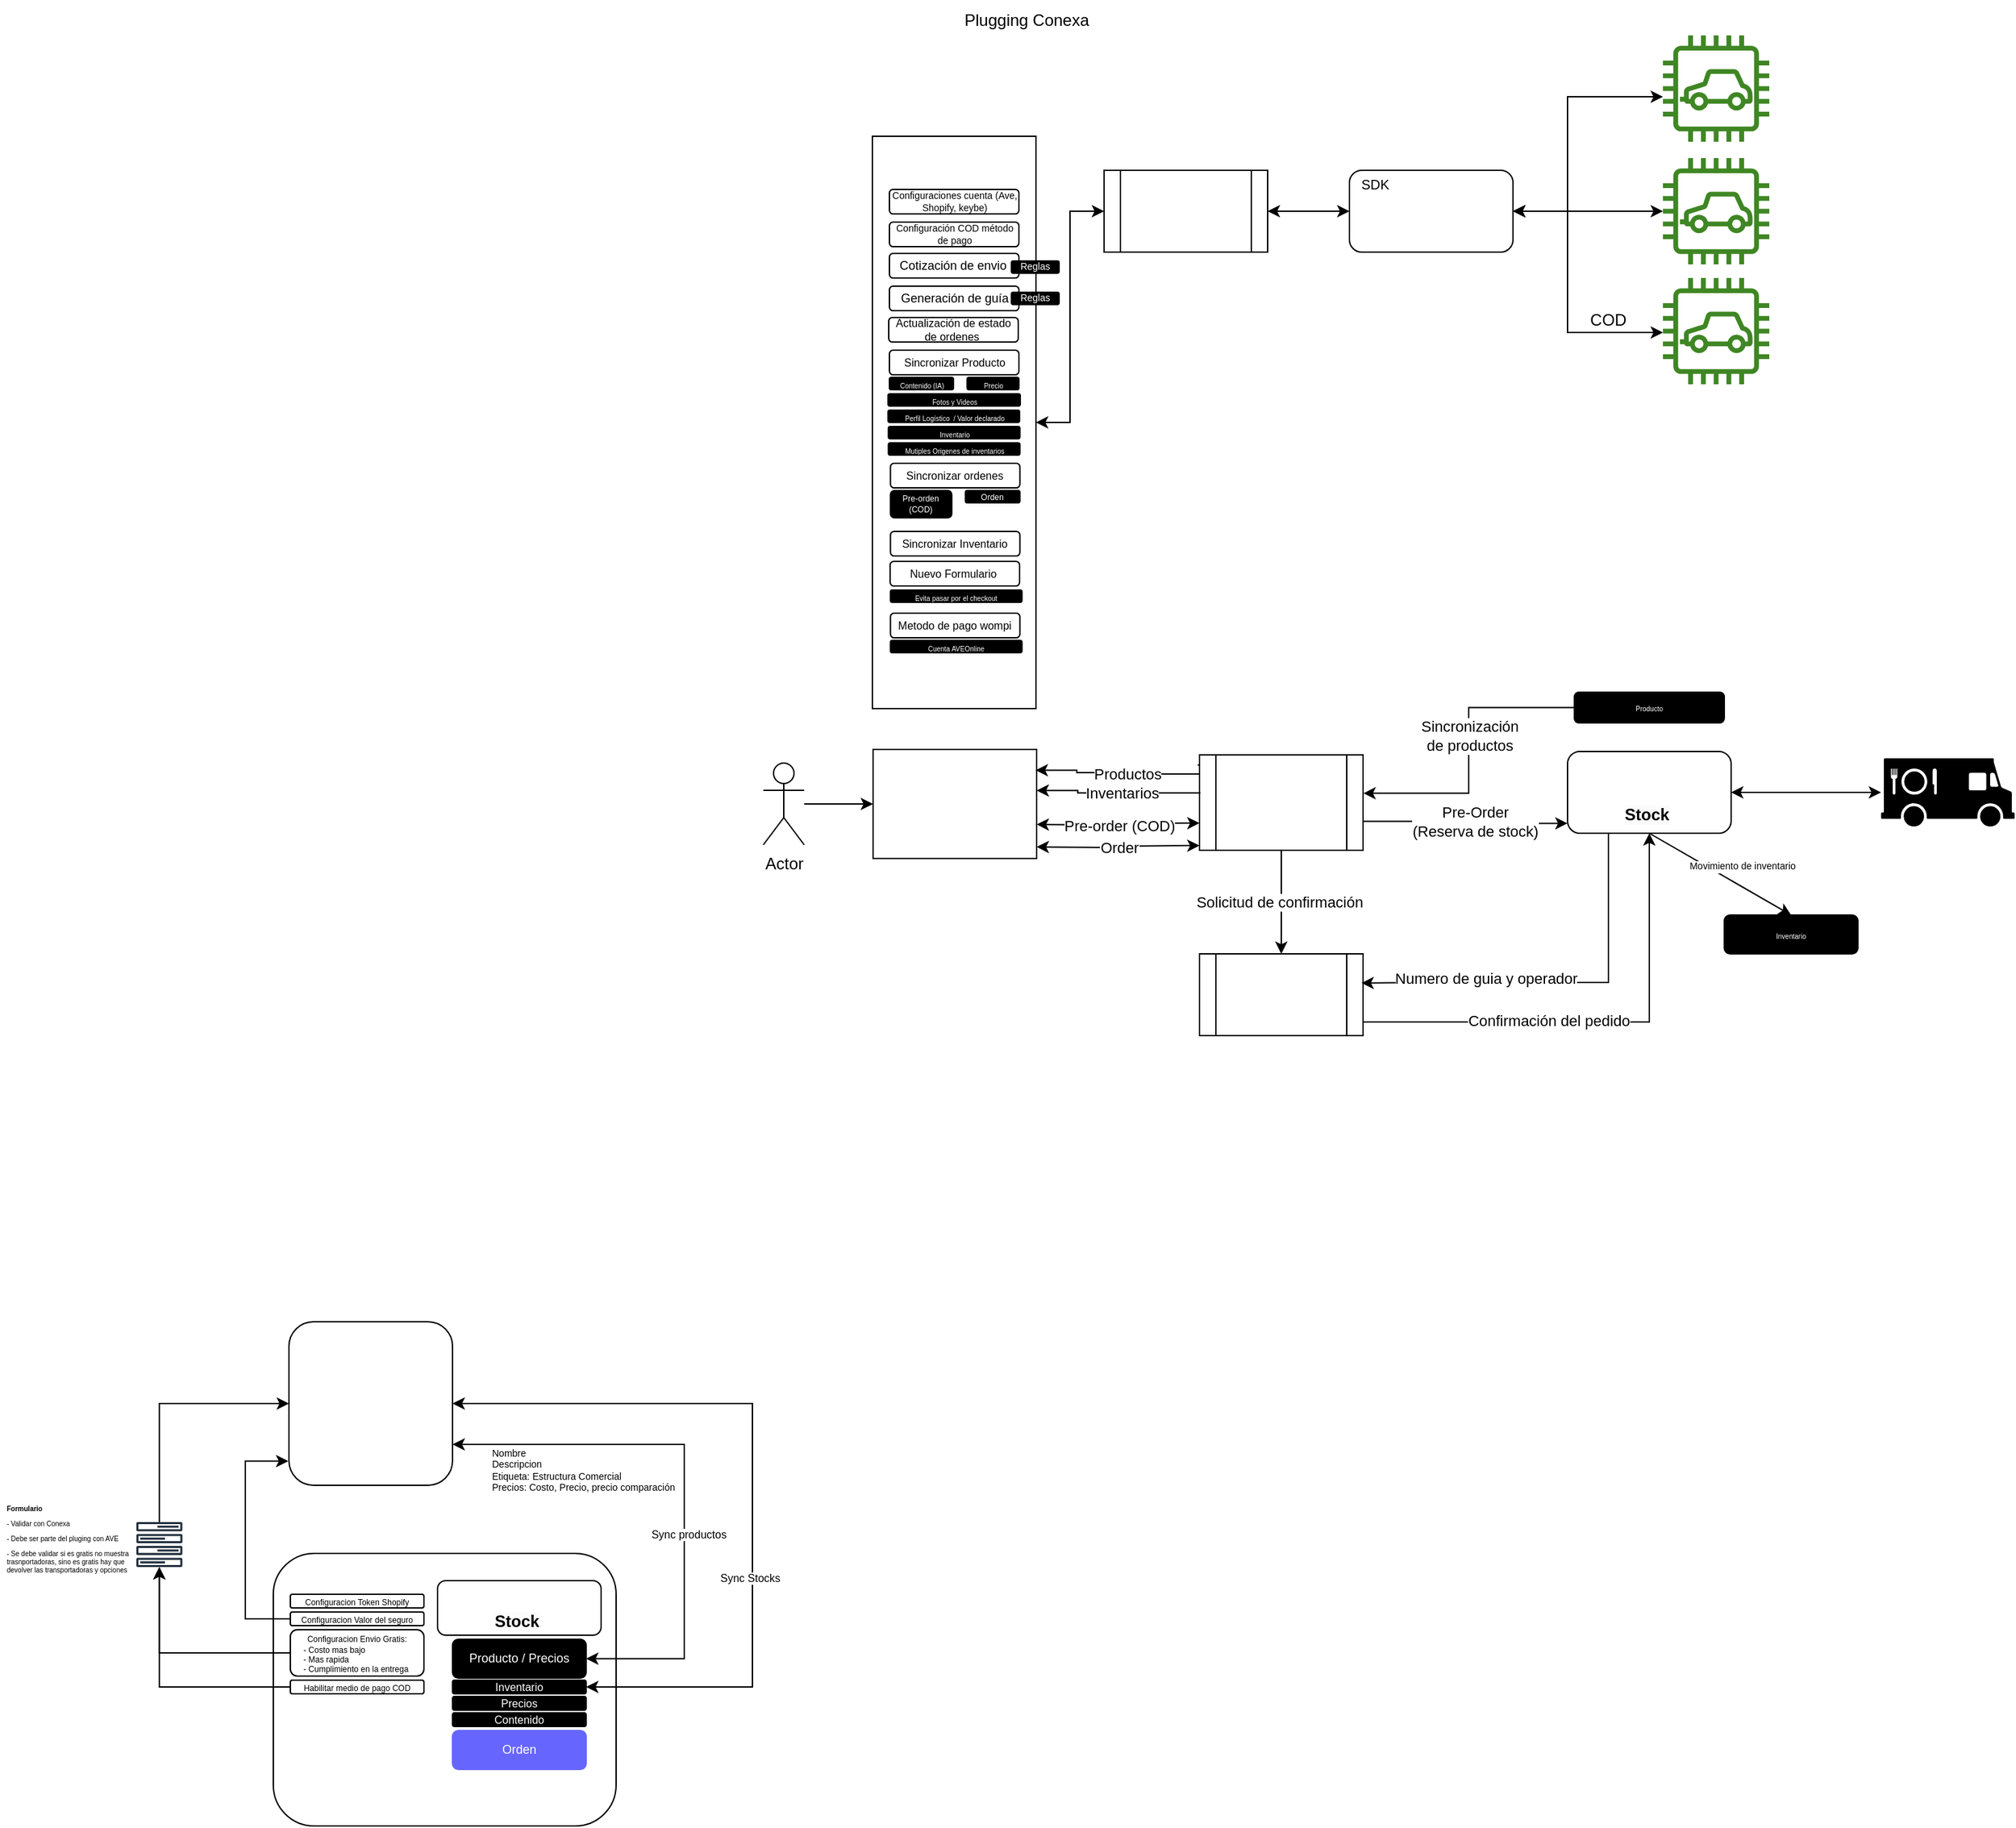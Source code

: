 <mxfile version="21.6.8" type="github">
  <diagram name="Page-1" id="Q9ZGOHgGkMbfIUr9nXr1">
    <mxGraphModel dx="1396" dy="263" grid="1" gridSize="10" guides="1" tooltips="1" connect="1" arrows="1" fold="1" page="1" pageScale="1" pageWidth="850" pageHeight="1100" math="0" shadow="0">
      <root>
        <mxCell id="0" />
        <mxCell id="1" parent="0" />
        <mxCell id="zMTsMB0zHSdHeJSyeKAR-20" value="" style="rounded=1;whiteSpace=wrap;html=1;fillColor=none;" vertex="1" parent="1">
          <mxGeometry x="-419.5" y="1170" width="251.5" height="200" as="geometry" />
        </mxCell>
        <mxCell id="zMTsMB0zHSdHeJSyeKAR-12" value="" style="rounded=1;whiteSpace=wrap;html=1;" vertex="1" parent="1">
          <mxGeometry x="-408" y="1000" width="120" height="120" as="geometry" />
        </mxCell>
        <mxCell id="BMyQcAAI0aIPcuT6iPED-1" value="Plugging Conexa&amp;nbsp;" style="text;html=1;strokeColor=none;fillColor=none;align=center;verticalAlign=middle;whiteSpace=wrap;rounded=0;" parent="1" vertex="1">
          <mxGeometry x="50" y="30" width="170" height="30" as="geometry" />
        </mxCell>
        <mxCell id="BMyQcAAI0aIPcuT6iPED-14" style="edgeStyle=orthogonalEdgeStyle;rounded=0;orthogonalLoop=1;jettySize=auto;html=1;startArrow=classic;startFill=1;" parent="1" source="BMyQcAAI0aIPcuT6iPED-7" target="BMyQcAAI0aIPcuT6iPED-10" edge="1">
          <mxGeometry relative="1" as="geometry">
            <Array as="points">
              <mxPoint x="530" y="185" />
              <mxPoint x="530" y="101" />
            </Array>
          </mxGeometry>
        </mxCell>
        <mxCell id="BMyQcAAI0aIPcuT6iPED-15" style="edgeStyle=orthogonalEdgeStyle;rounded=0;orthogonalLoop=1;jettySize=auto;html=1;exitX=1;exitY=0.5;exitDx=0;exitDy=0;startArrow=classic;startFill=1;" parent="1" source="BMyQcAAI0aIPcuT6iPED-7" target="BMyQcAAI0aIPcuT6iPED-11" edge="1">
          <mxGeometry relative="1" as="geometry">
            <mxPoint x="490" y="180.029" as="sourcePoint" />
          </mxGeometry>
        </mxCell>
        <mxCell id="BMyQcAAI0aIPcuT6iPED-16" style="edgeStyle=orthogonalEdgeStyle;rounded=0;orthogonalLoop=1;jettySize=auto;html=1;startArrow=classic;startFill=1;" parent="1" source="BMyQcAAI0aIPcuT6iPED-7" target="BMyQcAAI0aIPcuT6iPED-12" edge="1">
          <mxGeometry relative="1" as="geometry">
            <Array as="points">
              <mxPoint x="530" y="185" />
              <mxPoint x="530" y="274" />
            </Array>
          </mxGeometry>
        </mxCell>
        <mxCell id="BMyQcAAI0aIPcuT6iPED-10" value="" style="sketch=0;outlineConnect=0;fontColor=#232F3E;gradientColor=none;fillColor=#3F8624;strokeColor=none;dashed=0;verticalLabelPosition=bottom;verticalAlign=top;align=center;html=1;fontSize=12;fontStyle=0;aspect=fixed;pointerEvents=1;shape=mxgraph.aws4.car;" parent="1" vertex="1">
          <mxGeometry x="600" y="56" width="78" height="78" as="geometry" />
        </mxCell>
        <mxCell id="BMyQcAAI0aIPcuT6iPED-11" value="" style="sketch=0;outlineConnect=0;fontColor=#232F3E;gradientColor=none;fillColor=#3F8624;strokeColor=none;dashed=0;verticalLabelPosition=bottom;verticalAlign=top;align=center;html=1;fontSize=12;fontStyle=0;aspect=fixed;pointerEvents=1;shape=mxgraph.aws4.car;" parent="1" vertex="1">
          <mxGeometry x="600" y="146" width="78" height="78" as="geometry" />
        </mxCell>
        <mxCell id="BMyQcAAI0aIPcuT6iPED-12" value="" style="sketch=0;outlineConnect=0;fontColor=#232F3E;gradientColor=none;fillColor=#3F8624;strokeColor=none;dashed=0;verticalLabelPosition=bottom;verticalAlign=top;align=center;html=1;fontSize=12;fontStyle=0;aspect=fixed;pointerEvents=1;shape=mxgraph.aws4.car;" parent="1" vertex="1">
          <mxGeometry x="600" y="234" width="78" height="78" as="geometry" />
        </mxCell>
        <mxCell id="BMyQcAAI0aIPcuT6iPED-17" value="COD" style="text;html=1;strokeColor=none;fillColor=none;align=center;verticalAlign=middle;whiteSpace=wrap;rounded=0;" parent="1" vertex="1">
          <mxGeometry x="530" y="250" width="60" height="30" as="geometry" />
        </mxCell>
        <mxCell id="BMyQcAAI0aIPcuT6iPED-20" style="edgeStyle=orthogonalEdgeStyle;rounded=0;orthogonalLoop=1;jettySize=auto;html=1;entryX=0;entryY=0.5;entryDx=0;entryDy=0;startArrow=classic;startFill=1;" parent="1" source="BMyQcAAI0aIPcuT6iPED-18" target="BMyQcAAI0aIPcuT6iPED-7" edge="1">
          <mxGeometry relative="1" as="geometry" />
        </mxCell>
        <mxCell id="BMyQcAAI0aIPcuT6iPED-24" style="edgeStyle=orthogonalEdgeStyle;rounded=0;orthogonalLoop=1;jettySize=auto;html=1;entryX=0;entryY=0.5;entryDx=0;entryDy=0;startArrow=classic;startFill=1;" parent="1" source="BMyQcAAI0aIPcuT6iPED-22" target="BMyQcAAI0aIPcuT6iPED-18" edge="1">
          <mxGeometry relative="1" as="geometry" />
        </mxCell>
        <mxCell id="BMyQcAAI0aIPcuT6iPED-22" value="" style="rounded=0;whiteSpace=wrap;html=1;" parent="1" vertex="1">
          <mxGeometry x="20" y="130" width="120" height="420" as="geometry" />
        </mxCell>
        <mxCell id="BMyQcAAI0aIPcuT6iPED-23" value="" style="shape=image;verticalLabelPosition=bottom;labelBackgroundColor=default;verticalAlign=top;aspect=fixed;imageAspect=0;image=https://upload.wikimedia.org/wikipedia/commons/thumb/0/0e/Shopify_logo_2018.svg/2560px-Shopify_logo_2018.svg.png;" parent="1" vertex="1">
          <mxGeometry x="35" y="139.25" width="90" height="25.5" as="geometry" />
        </mxCell>
        <mxCell id="BMyQcAAI0aIPcuT6iPED-25" value="" style="group" parent="1" vertex="1" connectable="0">
          <mxGeometry x="190" y="155" width="120" height="60" as="geometry" />
        </mxCell>
        <mxCell id="BMyQcAAI0aIPcuT6iPED-18" value="" style="shape=process;whiteSpace=wrap;html=1;backgroundOutline=1;" parent="BMyQcAAI0aIPcuT6iPED-25" vertex="1">
          <mxGeometry width="120" height="60" as="geometry" />
        </mxCell>
        <mxCell id="BMyQcAAI0aIPcuT6iPED-19" value="" style="shape=image;verticalLabelPosition=bottom;labelBackgroundColor=default;verticalAlign=top;aspect=fixed;imageAspect=0;image=https://conexa.ai/meta-logo.jpg;clipPath=inset(21.97% 3.33% 22.61% 3.33%);" parent="BMyQcAAI0aIPcuT6iPED-25" vertex="1">
          <mxGeometry x="19.62" y="17.45" width="80.77" height="25.1" as="geometry" />
        </mxCell>
        <mxCell id="BMyQcAAI0aIPcuT6iPED-26" value="" style="group" parent="1" vertex="1" connectable="0">
          <mxGeometry x="370" y="155" width="120" height="60" as="geometry" />
        </mxCell>
        <mxCell id="BMyQcAAI0aIPcuT6iPED-7" value="" style="rounded=1;whiteSpace=wrap;html=1;" parent="BMyQcAAI0aIPcuT6iPED-26" vertex="1">
          <mxGeometry width="120" height="60" as="geometry" />
        </mxCell>
        <mxCell id="BMyQcAAI0aIPcuT6iPED-3" value="" style="shape=image;verticalLabelPosition=bottom;labelBackgroundColor=default;verticalAlign=top;aspect=fixed;imageAspect=0;image=https://aveonline.co/wp-content/uploads/2022/09/avecolor.png;" parent="BMyQcAAI0aIPcuT6iPED-26" vertex="1">
          <mxGeometry x="21.54" y="20" width="76.92" height="20" as="geometry" />
        </mxCell>
        <mxCell id="BMyQcAAI0aIPcuT6iPED-28" value="SDK" style="text;html=1;strokeColor=none;fillColor=none;align=center;verticalAlign=middle;whiteSpace=wrap;rounded=0;fontSize=10;" parent="BMyQcAAI0aIPcuT6iPED-26" vertex="1">
          <mxGeometry x="-1" y="5" width="40" height="10" as="geometry" />
        </mxCell>
        <mxCell id="BMyQcAAI0aIPcuT6iPED-27" value="Configuraciones cuenta (Ave, Shopify, keybe)" style="rounded=1;whiteSpace=wrap;html=1;fontSize=7;flipV=1;" parent="1" vertex="1">
          <mxGeometry x="32.5" y="169" width="95" height="18" as="geometry" />
        </mxCell>
        <mxCell id="BMyQcAAI0aIPcuT6iPED-30" value="Cotización de envio&amp;nbsp;" style="rounded=1;whiteSpace=wrap;html=1;fontSize=9;flipV=1;" parent="1" vertex="1">
          <mxGeometry x="32.5" y="216" width="95" height="18" as="geometry" />
        </mxCell>
        <mxCell id="BMyQcAAI0aIPcuT6iPED-31" value="Configuración COD método de pago" style="rounded=1;whiteSpace=wrap;html=1;fontSize=7;flipV=1;" parent="1" vertex="1">
          <mxGeometry x="32.5" y="193" width="95" height="18" as="geometry" />
        </mxCell>
        <mxCell id="BMyQcAAI0aIPcuT6iPED-32" value="Generación de guía" style="rounded=1;whiteSpace=wrap;html=1;fontSize=9;flipV=1;" parent="1" vertex="1">
          <mxGeometry x="32.5" y="240" width="95" height="18" as="geometry" />
        </mxCell>
        <mxCell id="BMyQcAAI0aIPcuT6iPED-33" value="Reglas" style="rounded=1;whiteSpace=wrap;html=1;fillColor=#000000;fontColor=#FFFFFF;fontSize=7;" parent="1" vertex="1">
          <mxGeometry x="122" y="244.5" width="35" height="9" as="geometry" />
        </mxCell>
        <mxCell id="BMyQcAAI0aIPcuT6iPED-34" value="Reglas" style="rounded=1;whiteSpace=wrap;html=1;fillColor=#000000;fontColor=#FFFFFF;fontSize=7;" parent="1" vertex="1">
          <mxGeometry x="122" y="221.5" width="35" height="9" as="geometry" />
        </mxCell>
        <mxCell id="BMyQcAAI0aIPcuT6iPED-37" value="Actualización de estado de ordenes&amp;nbsp;" style="rounded=1;whiteSpace=wrap;html=1;fontSize=8;flipV=1;" parent="1" vertex="1">
          <mxGeometry x="32" y="263" width="95" height="18" as="geometry" />
        </mxCell>
        <mxCell id="BMyQcAAI0aIPcuT6iPED-38" value="Sincronizar Producto" style="rounded=1;whiteSpace=wrap;html=1;fontSize=8;flipV=1;" parent="1" vertex="1">
          <mxGeometry x="32.5" y="287" width="95" height="18" as="geometry" />
        </mxCell>
        <mxCell id="BMyQcAAI0aIPcuT6iPED-42" value="Contenido (IA)" style="rounded=1;whiteSpace=wrap;html=1;fillColor=#000000;fontColor=#FFFFFF;fontSize=5;" parent="1" vertex="1">
          <mxGeometry x="32.5" y="307" width="47" height="9" as="geometry" />
        </mxCell>
        <mxCell id="BMyQcAAI0aIPcuT6iPED-43" value="Precio" style="rounded=1;whiteSpace=wrap;html=1;fillColor=#000000;fontColor=#FFFFFF;fontSize=5;" parent="1" vertex="1">
          <mxGeometry x="89.5" y="307" width="38" height="9" as="geometry" />
        </mxCell>
        <mxCell id="BMyQcAAI0aIPcuT6iPED-44" value="Inventario" style="rounded=1;whiteSpace=wrap;html=1;fillColor=#000000;fontColor=#FFFFFF;fontSize=5;" parent="1" vertex="1">
          <mxGeometry x="31.75" y="343" width="96.5" height="9" as="geometry" />
        </mxCell>
        <mxCell id="BMyQcAAI0aIPcuT6iPED-45" value="Fotos y Videos" style="rounded=1;whiteSpace=wrap;html=1;fillColor=#000000;fontColor=#FFFFFF;fontSize=5;" parent="1" vertex="1">
          <mxGeometry x="31.5" y="319" width="97" height="9" as="geometry" />
        </mxCell>
        <mxCell id="BMyQcAAI0aIPcuT6iPED-46" value="Sincronizar ordenes" style="rounded=1;whiteSpace=wrap;html=1;fontSize=8;flipV=1;" parent="1" vertex="1">
          <mxGeometry x="33.25" y="370" width="95" height="18" as="geometry" />
        </mxCell>
        <mxCell id="BMyQcAAI0aIPcuT6iPED-47" value="Pre-orden (COD)" style="rounded=1;whiteSpace=wrap;html=1;fillColor=#000000;fontColor=#FFFFFF;fontSize=6;" parent="1" vertex="1">
          <mxGeometry x="33.25" y="390" width="45" height="20" as="geometry" />
        </mxCell>
        <mxCell id="BMyQcAAI0aIPcuT6iPED-48" value="Orden" style="rounded=1;whiteSpace=wrap;html=1;fillColor=#000000;fontColor=#FFFFFF;fontSize=6;" parent="1" vertex="1">
          <mxGeometry x="88.25" y="390" width="40" height="9" as="geometry" />
        </mxCell>
        <mxCell id="BMyQcAAI0aIPcuT6iPED-49" value="Sincronizar Inventario" style="rounded=1;whiteSpace=wrap;html=1;fontSize=8;flipV=1;" parent="1" vertex="1">
          <mxGeometry x="33.25" y="420" width="95" height="18" as="geometry" />
        </mxCell>
        <mxCell id="BMyQcAAI0aIPcuT6iPED-56" style="edgeStyle=orthogonalEdgeStyle;rounded=0;orthogonalLoop=1;jettySize=auto;html=1;startArrow=classic;startFill=1;exitX=1;exitY=0.5;exitDx=0;exitDy=0;" parent="1" source="BMyQcAAI0aIPcuT6iPED-66" edge="1">
          <mxGeometry relative="1" as="geometry">
            <Array as="points">
              <mxPoint x="730" y="612" />
              <mxPoint x="730" y="612" />
            </Array>
            <mxPoint x="760" y="611.5" as="targetPoint" />
          </mxGeometry>
        </mxCell>
        <mxCell id="BMyQcAAI0aIPcuT6iPED-65" value="" style="group" parent="1" vertex="1" connectable="0">
          <mxGeometry x="530" y="581.5" width="120" height="60" as="geometry" />
        </mxCell>
        <mxCell id="BMyQcAAI0aIPcuT6iPED-66" value="" style="rounded=1;whiteSpace=wrap;html=1;" parent="BMyQcAAI0aIPcuT6iPED-65" vertex="1">
          <mxGeometry width="120" height="60" as="geometry" />
        </mxCell>
        <mxCell id="BMyQcAAI0aIPcuT6iPED-67" value="" style="shape=image;verticalLabelPosition=bottom;labelBackgroundColor=default;verticalAlign=top;aspect=fixed;imageAspect=0;image=https://aveonline.co/wp-content/uploads/2022/09/avecolor.png;" parent="BMyQcAAI0aIPcuT6iPED-65" vertex="1">
          <mxGeometry x="21.54" y="20" width="76.92" height="20" as="geometry" />
        </mxCell>
        <mxCell id="BMyQcAAI0aIPcuT6iPED-127" value="&lt;span style=&quot;caret-color: rgb(0, 0, 0); color: rgb(0, 0, 0); font-family: Helvetica; font-size: 12px; font-style: normal; font-variant-caps: normal; font-weight: 700; letter-spacing: normal; text-align: center; text-indent: 0px; text-transform: none; word-spacing: 0px; -webkit-text-stroke-width: 0px; background-color: rgb(251, 251, 251); text-decoration: none; float: none; display: inline !important;&quot;&gt;Stock&lt;/span&gt;" style="text;whiteSpace=wrap;html=1;" parent="BMyQcAAI0aIPcuT6iPED-65" vertex="1">
          <mxGeometry x="40" y="32.5" width="40" height="20" as="geometry" />
        </mxCell>
        <mxCell id="BMyQcAAI0aIPcuT6iPED-109" style="edgeStyle=orthogonalEdgeStyle;rounded=0;orthogonalLoop=1;jettySize=auto;html=1;entryX=0;entryY=0.5;entryDx=0;entryDy=0;exitX=1;exitY=0.5;exitDx=0;exitDy=0;" parent="1" edge="1">
          <mxGeometry relative="1" as="geometry">
            <mxPoint x="380" y="641.73" as="sourcePoint" />
            <mxPoint x="530" y="634.23" as="targetPoint" />
            <Array as="points">
              <mxPoint x="380" y="632.73" />
              <mxPoint x="450" y="632.73" />
            </Array>
          </mxGeometry>
        </mxCell>
        <mxCell id="BMyQcAAI0aIPcuT6iPED-110" value="Pre-Order&lt;br&gt;(Reserva de stock)" style="edgeLabel;html=1;align=center;verticalAlign=middle;resizable=0;points=[];" parent="BMyQcAAI0aIPcuT6iPED-109" vertex="1" connectable="0">
          <mxGeometry x="-0.346" y="3" relative="1" as="geometry">
            <mxPoint x="38" y="3" as="offset" />
          </mxGeometry>
        </mxCell>
        <mxCell id="BMyQcAAI0aIPcuT6iPED-105" style="edgeStyle=orthogonalEdgeStyle;rounded=0;orthogonalLoop=1;jettySize=auto;html=1;entryX=0;entryY=0.5;entryDx=0;entryDy=0;startArrow=classic;startFill=1;" parent="1" edge="1">
          <mxGeometry relative="1" as="geometry">
            <mxPoint x="140.5" y="635.023" as="sourcePoint" />
            <mxPoint x="260" y="634" as="targetPoint" />
          </mxGeometry>
        </mxCell>
        <mxCell id="BMyQcAAI0aIPcuT6iPED-111" value="Pre-order (COD)" style="edgeLabel;html=1;align=center;verticalAlign=middle;resizable=0;points=[];" parent="BMyQcAAI0aIPcuT6iPED-105" vertex="1" connectable="0">
          <mxGeometry x="0.28" y="-1" relative="1" as="geometry">
            <mxPoint x="-16" as="offset" />
          </mxGeometry>
        </mxCell>
        <mxCell id="BMyQcAAI0aIPcuT6iPED-101" value="" style="rounded=0;whiteSpace=wrap;html=1;" parent="1" vertex="1">
          <mxGeometry x="20.5" y="580" width="120" height="80" as="geometry" />
        </mxCell>
        <mxCell id="BMyQcAAI0aIPcuT6iPED-102" value="" style="shape=image;verticalLabelPosition=bottom;labelBackgroundColor=default;verticalAlign=top;aspect=fixed;imageAspect=0;image=https://upload.wikimedia.org/wikipedia/commons/thumb/0/0e/Shopify_logo_2018.svg/2560px-Shopify_logo_2018.svg.png;" parent="1" vertex="1">
          <mxGeometry x="35.5" y="607.25" width="90" height="25.5" as="geometry" />
        </mxCell>
        <mxCell id="BMyQcAAI0aIPcuT6iPED-112" value="" style="group" parent="1" vertex="1" connectable="0">
          <mxGeometry x="260" y="584" width="120" height="70" as="geometry" />
        </mxCell>
        <mxCell id="BMyQcAAI0aIPcuT6iPED-63" value="" style="shape=process;whiteSpace=wrap;html=1;backgroundOutline=1;" parent="BMyQcAAI0aIPcuT6iPED-112" vertex="1">
          <mxGeometry width="120" height="70" as="geometry" />
        </mxCell>
        <mxCell id="BMyQcAAI0aIPcuT6iPED-99" value="" style="shape=image;verticalLabelPosition=bottom;labelBackgroundColor=default;verticalAlign=top;aspect=fixed;imageAspect=0;image=https://keybe.co/wp-content/uploads/2022/05/keybe_KB.jpeg;clipPath=inset(32.67% 13.33% 33.33% 19.33%);" parent="BMyQcAAI0aIPcuT6iPED-112" vertex="1">
          <mxGeometry x="20" y="14.8" width="80" height="40.4" as="geometry" />
        </mxCell>
        <mxCell id="BMyQcAAI0aIPcuT6iPED-114" value="" style="group" parent="1" vertex="1" connectable="0">
          <mxGeometry x="260" y="730" width="120" height="60" as="geometry" />
        </mxCell>
        <mxCell id="BMyQcAAI0aIPcuT6iPED-113" value="" style="shape=process;whiteSpace=wrap;html=1;backgroundOutline=1;" parent="BMyQcAAI0aIPcuT6iPED-114" vertex="1">
          <mxGeometry width="120" height="60" as="geometry" />
        </mxCell>
        <mxCell id="BMyQcAAI0aIPcuT6iPED-106" value="" style="shape=image;verticalLabelPosition=bottom;labelBackgroundColor=default;verticalAlign=top;aspect=fixed;imageAspect=0;image=https://upload.wikimedia.org/wikipedia/commons/thumb/6/6b/WhatsApp.svg/2044px-WhatsApp.svg.png;" parent="BMyQcAAI0aIPcuT6iPED-114" vertex="1">
          <mxGeometry x="36" y="5.86" width="48" height="48.28" as="geometry" />
        </mxCell>
        <mxCell id="BMyQcAAI0aIPcuT6iPED-116" value="Solicitud de confirmación&amp;nbsp;" style="edgeStyle=orthogonalEdgeStyle;rounded=0;orthogonalLoop=1;jettySize=auto;html=1;entryX=0.5;entryY=0;entryDx=0;entryDy=0;" parent="1" source="BMyQcAAI0aIPcuT6iPED-63" target="BMyQcAAI0aIPcuT6iPED-113" edge="1">
          <mxGeometry relative="1" as="geometry" />
        </mxCell>
        <mxCell id="BMyQcAAI0aIPcuT6iPED-117" style="edgeStyle=orthogonalEdgeStyle;rounded=0;orthogonalLoop=1;jettySize=auto;html=1;" parent="1" source="BMyQcAAI0aIPcuT6iPED-113" target="BMyQcAAI0aIPcuT6iPED-66" edge="1">
          <mxGeometry relative="1" as="geometry">
            <Array as="points">
              <mxPoint x="590" y="780" />
            </Array>
          </mxGeometry>
        </mxCell>
        <mxCell id="BMyQcAAI0aIPcuT6iPED-118" value="Confirmación del pedido" style="edgeLabel;html=1;align=center;verticalAlign=middle;resizable=0;points=[];" parent="BMyQcAAI0aIPcuT6iPED-117" vertex="1" connectable="0">
          <mxGeometry x="-0.221" y="1" relative="1" as="geometry">
            <mxPoint as="offset" />
          </mxGeometry>
        </mxCell>
        <mxCell id="BMyQcAAI0aIPcuT6iPED-119" style="edgeStyle=orthogonalEdgeStyle;rounded=0;orthogonalLoop=1;jettySize=auto;html=1;exitX=0.25;exitY=1;exitDx=0;exitDy=0;entryX=0.99;entryY=0.357;entryDx=0;entryDy=0;entryPerimeter=0;" parent="1" source="BMyQcAAI0aIPcuT6iPED-66" target="BMyQcAAI0aIPcuT6iPED-113" edge="1">
          <mxGeometry relative="1" as="geometry">
            <Array as="points">
              <mxPoint x="560" y="751" />
              <mxPoint x="440" y="751" />
            </Array>
          </mxGeometry>
        </mxCell>
        <mxCell id="BMyQcAAI0aIPcuT6iPED-120" value="Numero de guia y operador" style="edgeLabel;html=1;align=center;verticalAlign=middle;resizable=0;points=[];" parent="BMyQcAAI0aIPcuT6iPED-119" vertex="1" connectable="0">
          <mxGeometry x="0.224" y="-3" relative="1" as="geometry">
            <mxPoint x="-22" as="offset" />
          </mxGeometry>
        </mxCell>
        <mxCell id="BMyQcAAI0aIPcuT6iPED-128" value="Producto" style="rounded=1;whiteSpace=wrap;html=1;fillColor=#000000;fontColor=#FFFFFF;fontSize=5;" parent="1" vertex="1">
          <mxGeometry x="535" y="538" width="110" height="22.5" as="geometry" />
        </mxCell>
        <mxCell id="BMyQcAAI0aIPcuT6iPED-129" value="Inventario" style="rounded=1;whiteSpace=wrap;html=1;fillColor=#000000;fontColor=#FFFFFF;fontSize=5;" parent="1" vertex="1">
          <mxGeometry x="645" y="701.5" width="98" height="28.5" as="geometry" />
        </mxCell>
        <mxCell id="BMyQcAAI0aIPcuT6iPED-130" value="" style="endArrow=classic;html=1;rounded=0;exitX=0.5;exitY=1;exitDx=0;exitDy=0;entryX=0.5;entryY=0;entryDx=0;entryDy=0;" parent="1" source="BMyQcAAI0aIPcuT6iPED-66" target="BMyQcAAI0aIPcuT6iPED-129" edge="1">
          <mxGeometry width="50" height="50" relative="1" as="geometry">
            <mxPoint x="560" y="720" as="sourcePoint" />
            <mxPoint x="610" y="670" as="targetPoint" />
          </mxGeometry>
        </mxCell>
        <mxCell id="BMyQcAAI0aIPcuT6iPED-131" value="Movimiento de inventario" style="edgeLabel;html=1;align=center;verticalAlign=middle;resizable=0;points=[];fontSize=7;" parent="BMyQcAAI0aIPcuT6iPED-130" vertex="1" connectable="0">
          <mxGeometry x="0.01" relative="1" as="geometry">
            <mxPoint x="15" y="-6" as="offset" />
          </mxGeometry>
        </mxCell>
        <mxCell id="BMyQcAAI0aIPcuT6iPED-132" style="edgeStyle=orthogonalEdgeStyle;rounded=0;orthogonalLoop=1;jettySize=auto;html=1;entryX=1.002;entryY=0.402;entryDx=0;entryDy=0;entryPerimeter=0;exitX=0;exitY=0.5;exitDx=0;exitDy=0;" parent="1" source="BMyQcAAI0aIPcuT6iPED-128" target="BMyQcAAI0aIPcuT6iPED-63" edge="1">
          <mxGeometry relative="1" as="geometry" />
        </mxCell>
        <mxCell id="BMyQcAAI0aIPcuT6iPED-133" value="Sincronización &lt;br&gt;de productos" style="edgeLabel;html=1;align=center;verticalAlign=middle;resizable=0;points=[];" parent="BMyQcAAI0aIPcuT6iPED-132" vertex="1" connectable="0">
          <mxGeometry x="-0.104" relative="1" as="geometry">
            <mxPoint as="offset" />
          </mxGeometry>
        </mxCell>
        <mxCell id="BMyQcAAI0aIPcuT6iPED-134" style="edgeStyle=orthogonalEdgeStyle;rounded=0;orthogonalLoop=1;jettySize=auto;html=1;entryX=0.994;entryY=0.466;entryDx=0;entryDy=0;entryPerimeter=0;exitX=-0.011;exitY=0.106;exitDx=0;exitDy=0;exitPerimeter=0;" parent="1" edge="1" source="BMyQcAAI0aIPcuT6iPED-63">
          <mxGeometry relative="1" as="geometry">
            <mxPoint x="260" y="597.0" as="sourcePoint" />
            <mxPoint x="139.78" y="595.28" as="targetPoint" />
            <Array as="points">
              <mxPoint x="260" y="591" />
              <mxPoint x="260" y="598" />
              <mxPoint x="200" y="598" />
              <mxPoint x="170" y="597" />
              <mxPoint x="170" y="595" />
            </Array>
          </mxGeometry>
        </mxCell>
        <mxCell id="BMyQcAAI0aIPcuT6iPED-135" value="Productos" style="edgeLabel;html=1;align=center;verticalAlign=middle;resizable=0;points=[];" parent="BMyQcAAI0aIPcuT6iPED-134" vertex="1" connectable="0">
          <mxGeometry x="-0.057" relative="1" as="geometry">
            <mxPoint as="offset" />
          </mxGeometry>
        </mxCell>
        <mxCell id="BMyQcAAI0aIPcuT6iPED-137" style="edgeStyle=orthogonalEdgeStyle;rounded=0;orthogonalLoop=1;jettySize=auto;html=1;entryX=0.994;entryY=0.466;entryDx=0;entryDy=0;entryPerimeter=0;" parent="1" edge="1">
          <mxGeometry relative="1" as="geometry">
            <mxPoint x="260.72" y="611.85" as="sourcePoint" />
            <mxPoint x="140.5" y="610.13" as="targetPoint" />
            <Array as="points">
              <mxPoint x="260.72" y="612.85" />
              <mxPoint x="200.72" y="612.85" />
              <mxPoint x="200.72" y="611.85" />
              <mxPoint x="170.72" y="611.85" />
              <mxPoint x="170.72" y="609.85" />
            </Array>
          </mxGeometry>
        </mxCell>
        <mxCell id="BMyQcAAI0aIPcuT6iPED-138" value="Inventarios" style="edgeLabel;html=1;align=center;verticalAlign=middle;resizable=0;points=[];" parent="BMyQcAAI0aIPcuT6iPED-137" vertex="1" connectable="0">
          <mxGeometry x="-0.057" relative="1" as="geometry">
            <mxPoint as="offset" />
          </mxGeometry>
        </mxCell>
        <mxCell id="BMyQcAAI0aIPcuT6iPED-139" value="Mutiples Origenes de inventarios" style="rounded=1;whiteSpace=wrap;html=1;fillColor=#000000;fontColor=#FFFFFF;fontSize=5;" parent="1" vertex="1">
          <mxGeometry x="31.75" y="355" width="96.5" height="9" as="geometry" />
        </mxCell>
        <mxCell id="-AYszHqmiJn-_SWf4nfr-1" value="Perfil Logístico&amp;nbsp; / Valor declarado" style="rounded=1;whiteSpace=wrap;html=1;fillColor=#000000;fontColor=#FFFFFF;fontSize=5;" parent="1" vertex="1">
          <mxGeometry x="31.5" y="331" width="96.5" height="9" as="geometry" />
        </mxCell>
        <mxCell id="-AYszHqmiJn-_SWf4nfr-4" style="edgeStyle=orthogonalEdgeStyle;rounded=0;orthogonalLoop=1;jettySize=auto;html=1;entryX=0;entryY=0.5;entryDx=0;entryDy=0;startArrow=classic;startFill=1;" parent="1" edge="1">
          <mxGeometry relative="1" as="geometry">
            <mxPoint x="140.5" y="651.523" as="sourcePoint" />
            <mxPoint x="260" y="650.5" as="targetPoint" />
          </mxGeometry>
        </mxCell>
        <mxCell id="-AYszHqmiJn-_SWf4nfr-5" value="Order" style="edgeLabel;html=1;align=center;verticalAlign=middle;resizable=0;points=[];" parent="-AYszHqmiJn-_SWf4nfr-4" vertex="1" connectable="0">
          <mxGeometry x="0.28" y="-1" relative="1" as="geometry">
            <mxPoint x="-16" as="offset" />
          </mxGeometry>
        </mxCell>
        <mxCell id="zMTsMB0zHSdHeJSyeKAR-1" value="" style="shape=mxgraph.signs.food.food_truck;html=1;pointerEvents=1;fillColor=#000000;strokeColor=none;verticalLabelPosition=bottom;verticalAlign=top;align=center;" vertex="1" parent="1">
          <mxGeometry x="760" y="586.5" width="98" height="50" as="geometry" />
        </mxCell>
        <mxCell id="zMTsMB0zHSdHeJSyeKAR-5" style="edgeStyle=orthogonalEdgeStyle;rounded=0;orthogonalLoop=1;jettySize=auto;html=1;" edge="1" parent="1" source="zMTsMB0zHSdHeJSyeKAR-4" target="BMyQcAAI0aIPcuT6iPED-101">
          <mxGeometry relative="1" as="geometry" />
        </mxCell>
        <mxCell id="zMTsMB0zHSdHeJSyeKAR-4" value="Actor" style="shape=umlActor;verticalLabelPosition=bottom;verticalAlign=top;html=1;outlineConnect=0;" vertex="1" parent="1">
          <mxGeometry x="-60" y="590" width="30" height="60" as="geometry" />
        </mxCell>
        <mxCell id="zMTsMB0zHSdHeJSyeKAR-8" value="" style="shape=image;verticalLabelPosition=bottom;labelBackgroundColor=default;verticalAlign=top;aspect=fixed;imageAspect=0;image=https://upload.wikimedia.org/wikipedia/commons/thumb/0/0e/Shopify_logo_2018.svg/2560px-Shopify_logo_2018.svg.png;" vertex="1" parent="1">
          <mxGeometry x="-393" y="1047.25" width="90" height="25.5" as="geometry" />
        </mxCell>
        <mxCell id="zMTsMB0zHSdHeJSyeKAR-23" value="" style="shape=image;verticalLabelPosition=bottom;labelBackgroundColor=default;verticalAlign=top;aspect=fixed;imageAspect=0;image=https://aveonline.co/wp-content/uploads/2022/09/avecolor.png;" vertex="1" parent="1">
          <mxGeometry x="-407.5" y="1175" width="76.92" height="20" as="geometry" />
        </mxCell>
        <mxCell id="zMTsMB0zHSdHeJSyeKAR-24" value="&lt;font style=&quot;font-size: 6px;&quot;&gt;Configuracion Token Shopify&lt;/font&gt;" style="rounded=1;whiteSpace=wrap;html=1;fillColor=#FFFFFF;fontColor=#000000;fontSize=8;" vertex="1" parent="1">
          <mxGeometry x="-407" y="1200" width="98" height="10" as="geometry" />
        </mxCell>
        <mxCell id="zMTsMB0zHSdHeJSyeKAR-25" style="edgeStyle=orthogonalEdgeStyle;rounded=0;orthogonalLoop=1;jettySize=auto;html=1;entryX=1;entryY=0.75;entryDx=0;entryDy=0;startArrow=classic;startFill=1;" edge="1" parent="1" source="zMTsMB0zHSdHeJSyeKAR-15" target="zMTsMB0zHSdHeJSyeKAR-12">
          <mxGeometry relative="1" as="geometry">
            <Array as="points">
              <mxPoint x="-118" y="1247" />
              <mxPoint x="-118" y="1090" />
            </Array>
          </mxGeometry>
        </mxCell>
        <mxCell id="zMTsMB0zHSdHeJSyeKAR-26" value="Sync productos" style="edgeLabel;html=1;align=center;verticalAlign=middle;resizable=0;points=[];fontSize=8;" vertex="1" connectable="0" parent="zMTsMB0zHSdHeJSyeKAR-25">
          <mxGeometry x="-0.178" y="-3" relative="1" as="geometry">
            <mxPoint as="offset" />
          </mxGeometry>
        </mxCell>
        <mxCell id="zMTsMB0zHSdHeJSyeKAR-28" style="edgeStyle=orthogonalEdgeStyle;rounded=0;orthogonalLoop=1;jettySize=auto;html=1;entryX=1;entryY=0.5;entryDx=0;entryDy=0;startArrow=classic;startFill=1;" edge="1" parent="1" source="zMTsMB0zHSdHeJSyeKAR-16" target="zMTsMB0zHSdHeJSyeKAR-12">
          <mxGeometry relative="1" as="geometry">
            <Array as="points">
              <mxPoint x="-68" y="1268" />
              <mxPoint x="-68" y="1060" />
            </Array>
          </mxGeometry>
        </mxCell>
        <mxCell id="zMTsMB0zHSdHeJSyeKAR-29" value="Sync Stocks" style="edgeLabel;html=1;align=center;verticalAlign=middle;resizable=0;points=[];fontSize=8;" vertex="1" connectable="0" parent="zMTsMB0zHSdHeJSyeKAR-28">
          <mxGeometry x="-0.265" y="2" relative="1" as="geometry">
            <mxPoint as="offset" />
          </mxGeometry>
        </mxCell>
        <mxCell id="zMTsMB0zHSdHeJSyeKAR-30" value="Nombre&amp;nbsp;&lt;br style=&quot;font-size: 7px;&quot;&gt;Descripcion&amp;nbsp;&lt;br style=&quot;font-size: 7px;&quot;&gt;Etiqueta: Estructura Comercial&amp;nbsp;&lt;br style=&quot;font-size: 7px;&quot;&gt;Precios: Costo, Precio, precio comparación" style="text;html=1;strokeColor=none;fillColor=none;align=left;verticalAlign=middle;whiteSpace=wrap;rounded=0;fontSize=7;" vertex="1" parent="1">
          <mxGeometry x="-261" y="1090" width="138" height="38" as="geometry" />
        </mxCell>
        <mxCell id="zMTsMB0zHSdHeJSyeKAR-39" style="edgeStyle=orthogonalEdgeStyle;rounded=0;orthogonalLoop=1;jettySize=auto;html=1;entryX=-0.004;entryY=0.852;entryDx=0;entryDy=0;entryPerimeter=0;" edge="1" parent="1" source="zMTsMB0zHSdHeJSyeKAR-36" target="zMTsMB0zHSdHeJSyeKAR-12">
          <mxGeometry relative="1" as="geometry">
            <Array as="points">
              <mxPoint x="-440" y="1218" />
              <mxPoint x="-440" y="1102" />
            </Array>
          </mxGeometry>
        </mxCell>
        <mxCell id="zMTsMB0zHSdHeJSyeKAR-36" value="&lt;font style=&quot;font-size: 6px;&quot;&gt;Configuracion Valor del seguro&lt;/font&gt;" style="rounded=1;whiteSpace=wrap;html=1;fillColor=#FFFFFF;fontColor=#000000;fontSize=8;" vertex="1" parent="1">
          <mxGeometry x="-407" y="1213" width="98" height="10" as="geometry" />
        </mxCell>
        <mxCell id="zMTsMB0zHSdHeJSyeKAR-52" style="edgeStyle=orthogonalEdgeStyle;rounded=0;orthogonalLoop=1;jettySize=auto;html=1;" edge="1" parent="1" source="zMTsMB0zHSdHeJSyeKAR-37" target="zMTsMB0zHSdHeJSyeKAR-47">
          <mxGeometry relative="1" as="geometry" />
        </mxCell>
        <mxCell id="zMTsMB0zHSdHeJSyeKAR-37" value="&lt;font style=&quot;font-size: 6px;&quot;&gt;Configuracion Envio Gratis:&lt;br&gt;&lt;div style=&quot;text-align: left;&quot;&gt;&lt;span style=&quot;background-color: initial;&quot;&gt;- Costo mas bajo&lt;/span&gt;&lt;/div&gt;&lt;div style=&quot;text-align: left;&quot;&gt;&lt;span style=&quot;background-color: initial;&quot;&gt;- Mas rapida&amp;nbsp;&lt;/span&gt;&lt;/div&gt;&lt;div style=&quot;text-align: left;&quot;&gt;&lt;span style=&quot;background-color: initial;&quot;&gt;- Cumplimiento en la entrega&amp;nbsp;&lt;/span&gt;&lt;/div&gt;&lt;/font&gt;" style="rounded=1;whiteSpace=wrap;html=1;fillColor=#FFFFFF;fontColor=#000000;fontSize=8;" vertex="1" parent="1">
          <mxGeometry x="-407" y="1226" width="98" height="34" as="geometry" />
        </mxCell>
        <mxCell id="zMTsMB0zHSdHeJSyeKAR-48" style="edgeStyle=orthogonalEdgeStyle;rounded=0;orthogonalLoop=1;jettySize=auto;html=1;" edge="1" parent="1" source="zMTsMB0zHSdHeJSyeKAR-41" target="zMTsMB0zHSdHeJSyeKAR-47">
          <mxGeometry relative="1" as="geometry" />
        </mxCell>
        <mxCell id="zMTsMB0zHSdHeJSyeKAR-41" value="&lt;font style=&quot;font-size: 6px;&quot;&gt;Habilitar medio de pago COD&lt;/font&gt;" style="rounded=1;whiteSpace=wrap;html=1;fillColor=#FFFFFF;fontColor=#000000;fontSize=8;" vertex="1" parent="1">
          <mxGeometry x="-407" y="1263" width="98" height="10" as="geometry" />
        </mxCell>
        <mxCell id="zMTsMB0zHSdHeJSyeKAR-49" style="edgeStyle=orthogonalEdgeStyle;rounded=0;orthogonalLoop=1;jettySize=auto;html=1;entryX=0;entryY=0.5;entryDx=0;entryDy=0;" edge="1" parent="1" source="zMTsMB0zHSdHeJSyeKAR-47" target="zMTsMB0zHSdHeJSyeKAR-12">
          <mxGeometry relative="1" as="geometry">
            <Array as="points">
              <mxPoint x="-503" y="1060" />
            </Array>
          </mxGeometry>
        </mxCell>
        <mxCell id="zMTsMB0zHSdHeJSyeKAR-47" value="" style="sketch=0;outlineConnect=0;fontColor=#232F3E;gradientColor=none;fillColor=#232F3D;strokeColor=none;dashed=0;verticalLabelPosition=bottom;verticalAlign=top;align=center;html=1;fontSize=12;fontStyle=0;aspect=fixed;pointerEvents=1;shape=mxgraph.aws4.forums;" vertex="1" parent="1">
          <mxGeometry x="-520" y="1147" width="33.87" height="33" as="geometry" />
        </mxCell>
        <mxCell id="zMTsMB0zHSdHeJSyeKAR-54" value="&lt;h1 style=&quot;font-size: 5px;&quot;&gt;&lt;font style=&quot;font-size: 5px;&quot;&gt;Formulario&amp;nbsp;&lt;/font&gt;&lt;/h1&gt;&lt;p style=&quot;font-size: 5px;&quot;&gt;&lt;font style=&quot;font-size: 5px;&quot;&gt;- Validar con Conexa&lt;/font&gt;&lt;/p&gt;&lt;p style=&quot;font-size: 5px;&quot;&gt;&lt;font style=&quot;font-size: 5px;&quot;&gt;- Debe ser parte del pluging con AVE&lt;/font&gt;&lt;/p&gt;&lt;p style=&quot;font-size: 5px;&quot;&gt;&lt;font style=&quot;font-size: 5px;&quot;&gt;- Se debe validar si es gratis no muestra trasnportadoras, sino es gratis hay que devolver las transportadoras y opciones&lt;/font&gt;&lt;/p&gt;&lt;p style=&quot;font-size: 5px;&quot;&gt;&amp;nbsp;&lt;/p&gt;" style="text;html=1;strokeColor=none;fillColor=none;spacing=5;spacingTop=-20;whiteSpace=wrap;overflow=hidden;rounded=0;fontSize=5;" vertex="1" parent="1">
          <mxGeometry x="-620" y="1141" width="106.13" height="45" as="geometry" />
        </mxCell>
        <mxCell id="zMTsMB0zHSdHeJSyeKAR-15" value="Producto / Precios" style="rounded=1;whiteSpace=wrap;html=1;fillColor=#000000;fontColor=#FFFFFF;fontSize=9;" vertex="1" parent="1">
          <mxGeometry x="-288" y="1233" width="98" height="28.5" as="geometry" />
        </mxCell>
        <mxCell id="zMTsMB0zHSdHeJSyeKAR-16" value="Inventario" style="rounded=1;whiteSpace=wrap;html=1;fillColor=#000000;fontColor=#FFFFFF;fontSize=8;" vertex="1" parent="1">
          <mxGeometry x="-288" y="1263" width="98" height="10" as="geometry" />
        </mxCell>
        <mxCell id="zMTsMB0zHSdHeJSyeKAR-17" value="Precios" style="rounded=1;whiteSpace=wrap;html=1;fillColor=#000000;fontColor=#FFFFFF;fontSize=8;" vertex="1" parent="1">
          <mxGeometry x="-288" y="1275" width="98" height="10" as="geometry" />
        </mxCell>
        <mxCell id="zMTsMB0zHSdHeJSyeKAR-18" value="Contenido" style="rounded=1;whiteSpace=wrap;html=1;fillColor=#000000;fontColor=#FFFFFF;fontSize=8;" vertex="1" parent="1">
          <mxGeometry x="-288" y="1287" width="98" height="10" as="geometry" />
        </mxCell>
        <mxCell id="zMTsMB0zHSdHeJSyeKAR-21" value="" style="group" vertex="1" connectable="0" parent="1">
          <mxGeometry x="-299" y="1190" width="120" height="40" as="geometry" />
        </mxCell>
        <mxCell id="zMTsMB0zHSdHeJSyeKAR-9" value="" style="rounded=1;whiteSpace=wrap;html=1;" vertex="1" parent="zMTsMB0zHSdHeJSyeKAR-21">
          <mxGeometry width="120" height="40" as="geometry" />
        </mxCell>
        <mxCell id="zMTsMB0zHSdHeJSyeKAR-10" value="" style="shape=image;verticalLabelPosition=bottom;labelBackgroundColor=default;verticalAlign=top;aspect=fixed;imageAspect=0;image=https://aveonline.co/wp-content/uploads/2022/09/avecolor.png;" vertex="1" parent="zMTsMB0zHSdHeJSyeKAR-21">
          <mxGeometry x="21.54" y="3" width="76.92" height="20" as="geometry" />
        </mxCell>
        <mxCell id="zMTsMB0zHSdHeJSyeKAR-11" value="&lt;span style=&quot;caret-color: rgb(0, 0, 0); color: rgb(0, 0, 0); font-family: Helvetica; font-size: 12px; font-style: normal; font-variant-caps: normal; font-weight: 700; letter-spacing: normal; text-align: center; text-indent: 0px; text-transform: none; word-spacing: 0px; -webkit-text-stroke-width: 0px; background-color: rgb(251, 251, 251); text-decoration: none; float: none; display: inline !important;&quot;&gt;Stock&lt;/span&gt;" style="text;whiteSpace=wrap;html=1;" vertex="1" parent="zMTsMB0zHSdHeJSyeKAR-21">
          <mxGeometry x="40" y="15.5" width="40" height="20" as="geometry" />
        </mxCell>
        <mxCell id="zMTsMB0zHSdHeJSyeKAR-55" value="Orden" style="rounded=1;whiteSpace=wrap;html=1;fillColor=#6666FF;fontColor=#FFFFFF;fontSize=9;strokeColor=#6666FF;" vertex="1" parent="1">
          <mxGeometry x="-288" y="1300" width="98" height="28.5" as="geometry" />
        </mxCell>
        <mxCell id="zMTsMB0zHSdHeJSyeKAR-56" value="Nuevo Formulario&amp;nbsp;" style="rounded=1;whiteSpace=wrap;html=1;fontSize=8;flipV=1;" vertex="1" parent="1">
          <mxGeometry x="33" y="442" width="95" height="18" as="geometry" />
        </mxCell>
        <mxCell id="zMTsMB0zHSdHeJSyeKAR-57" value="Evita pasar por el checkout" style="rounded=1;whiteSpace=wrap;html=1;fillColor=#000000;fontColor=#FFFFFF;fontSize=5;" vertex="1" parent="1">
          <mxGeometry x="33.25" y="463" width="96.5" height="9" as="geometry" />
        </mxCell>
        <mxCell id="zMTsMB0zHSdHeJSyeKAR-62" value="Metodo de pago wompi" style="rounded=1;whiteSpace=wrap;html=1;fontSize=8;flipV=1;" vertex="1" parent="1">
          <mxGeometry x="33.25" y="480" width="95" height="18" as="geometry" />
        </mxCell>
        <mxCell id="zMTsMB0zHSdHeJSyeKAR-64" value="Cuenta AVEOnline" style="rounded=1;whiteSpace=wrap;html=1;fillColor=#000000;fontColor=#FFFFFF;fontSize=5;" vertex="1" parent="1">
          <mxGeometry x="33.25" y="500" width="96.5" height="9" as="geometry" />
        </mxCell>
      </root>
    </mxGraphModel>
  </diagram>
</mxfile>
